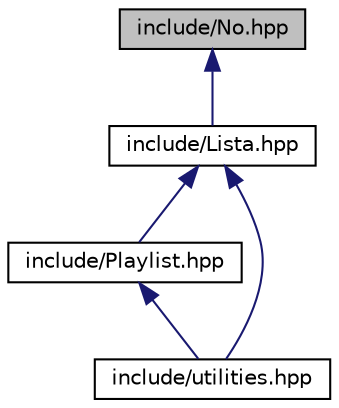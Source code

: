 digraph "include/No.hpp"
{
 // LATEX_PDF_SIZE
  edge [fontname="Helvetica",fontsize="10",labelfontname="Helvetica",labelfontsize="10"];
  node [fontname="Helvetica",fontsize="10",shape=record];
  Node1 [label="include/No.hpp",height=0.2,width=0.4,color="black", fillcolor="grey75", style="filled", fontcolor="black",tooltip="Definição da classe No."];
  Node1 -> Node2 [dir="back",color="midnightblue",fontsize="10",style="solid"];
  Node2 [label="include/Lista.hpp",height=0.2,width=0.4,color="black", fillcolor="white", style="filled",URL="$a00002.html",tooltip="Definição da classe Lista."];
  Node2 -> Node3 [dir="back",color="midnightblue",fontsize="10",style="solid"];
  Node3 [label="include/Playlist.hpp",height=0.2,width=0.4,color="black", fillcolor="white", style="filled",URL="$a00011.html",tooltip="Definição da classe Playlist."];
  Node3 -> Node4 [dir="back",color="midnightblue",fontsize="10",style="solid"];
  Node4 [label="include/utilities.hpp",height=0.2,width=0.4,color="black", fillcolor="white", style="filled",URL="$a00014.html",tooltip="Definição de funções utilizadas no main e nos menus."];
  Node2 -> Node4 [dir="back",color="midnightblue",fontsize="10",style="solid"];
}

